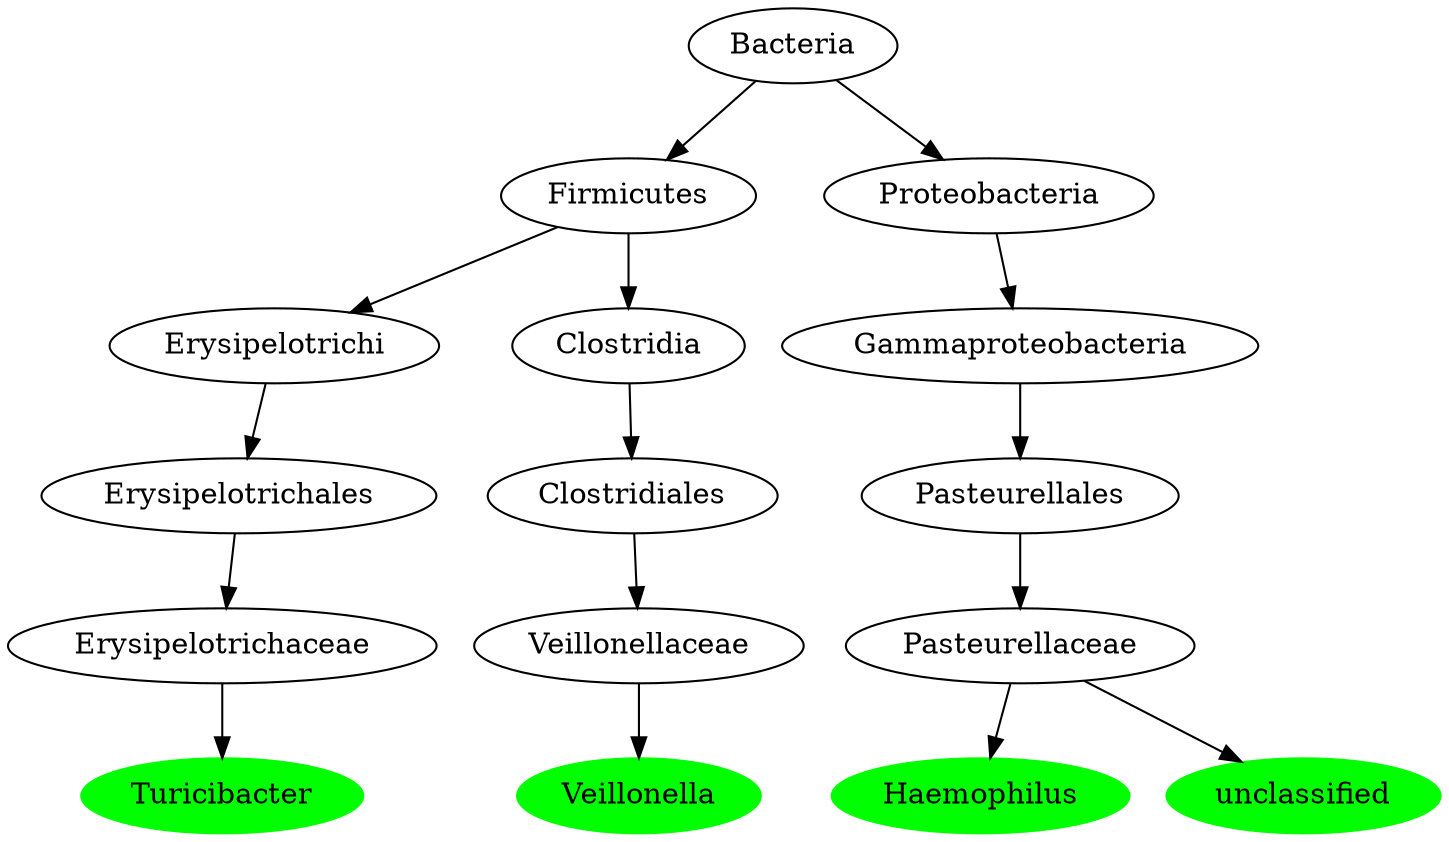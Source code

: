 digraph G { 
	ErysipelotrichaceaeTuricibacter [label="Turicibacter", color="green", style=filled];
	ErysipelotrichalesErysipelotrichaceae [label="Erysipelotrichaceae"];
	ErysipelotrichaceaeTuricibacter [label="Turicibacter"];
	ErysipelotrichalesErysipelotrichaceae -> ErysipelotrichaceaeTuricibacter;
	ErysipelotrichiErysipelotrichales [label="Erysipelotrichales"];
	ErysipelotrichalesErysipelotrichaceae [label="Erysipelotrichaceae"];
	ErysipelotrichiErysipelotrichales -> ErysipelotrichalesErysipelotrichaceae;
	FirmicutesErysipelotrichi [label="Erysipelotrichi"];
	ErysipelotrichiErysipelotrichales [label="Erysipelotrichales"];
	FirmicutesErysipelotrichi -> ErysipelotrichiErysipelotrichales;
	BacteriaFirmicutes [label="Firmicutes"];
	FirmicutesErysipelotrichi [label="Erysipelotrichi"];
	BacteriaFirmicutes -> FirmicutesErysipelotrichi;
	Bacteria [label="Bacteria"];
	BacteriaFirmicutes [label="Firmicutes"];
	Bacteria -> BacteriaFirmicutes;
	VeillonellaceaeVeillonella [label="Veillonella", color="green", style=filled];
	ClostridialesVeillonellaceae [label="Veillonellaceae"];
	VeillonellaceaeVeillonella [label="Veillonella"];
	ClostridialesVeillonellaceae -> VeillonellaceaeVeillonella;
	ClostridiaClostridiales [label="Clostridiales"];
	ClostridialesVeillonellaceae [label="Veillonellaceae"];
	ClostridiaClostridiales -> ClostridialesVeillonellaceae;
	FirmicutesClostridia [label="Clostridia"];
	ClostridiaClostridiales [label="Clostridiales"];
	FirmicutesClostridia -> ClostridiaClostridiales;
	BacteriaFirmicutes [label="Firmicutes"];
	FirmicutesClostridia [label="Clostridia"];
	BacteriaFirmicutes -> FirmicutesClostridia;
	PasteurellaceaeHaemophilus [label="Haemophilus", color="green", style=filled];
	PasteurellalesPasteurellaceae [label="Pasteurellaceae"];
	PasteurellaceaeHaemophilus [label="Haemophilus"];
	PasteurellalesPasteurellaceae -> PasteurellaceaeHaemophilus;
	GammaproteobacteriaPasteurellales [label="Pasteurellales"];
	PasteurellalesPasteurellaceae [label="Pasteurellaceae"];
	GammaproteobacteriaPasteurellales -> PasteurellalesPasteurellaceae;
	ProteobacteriaGammaproteobacteria [label="Gammaproteobacteria"];
	GammaproteobacteriaPasteurellales [label="Pasteurellales"];
	ProteobacteriaGammaproteobacteria -> GammaproteobacteriaPasteurellales;
	BacteriaProteobacteria [label="Proteobacteria"];
	ProteobacteriaGammaproteobacteria [label="Gammaproteobacteria"];
	BacteriaProteobacteria -> ProteobacteriaGammaproteobacteria;
	Bacteria [label="Bacteria"];
	BacteriaProteobacteria [label="Proteobacteria"];
	Bacteria -> BacteriaProteobacteria;
	Pasteurellaceaeunclassified [label="unclassified", color="green", style=filled];
	PasteurellalesPasteurellaceae [label="Pasteurellaceae"];
	Pasteurellaceaeunclassified [label="unclassified"];
	PasteurellalesPasteurellaceae -> Pasteurellaceaeunclassified;

 }
